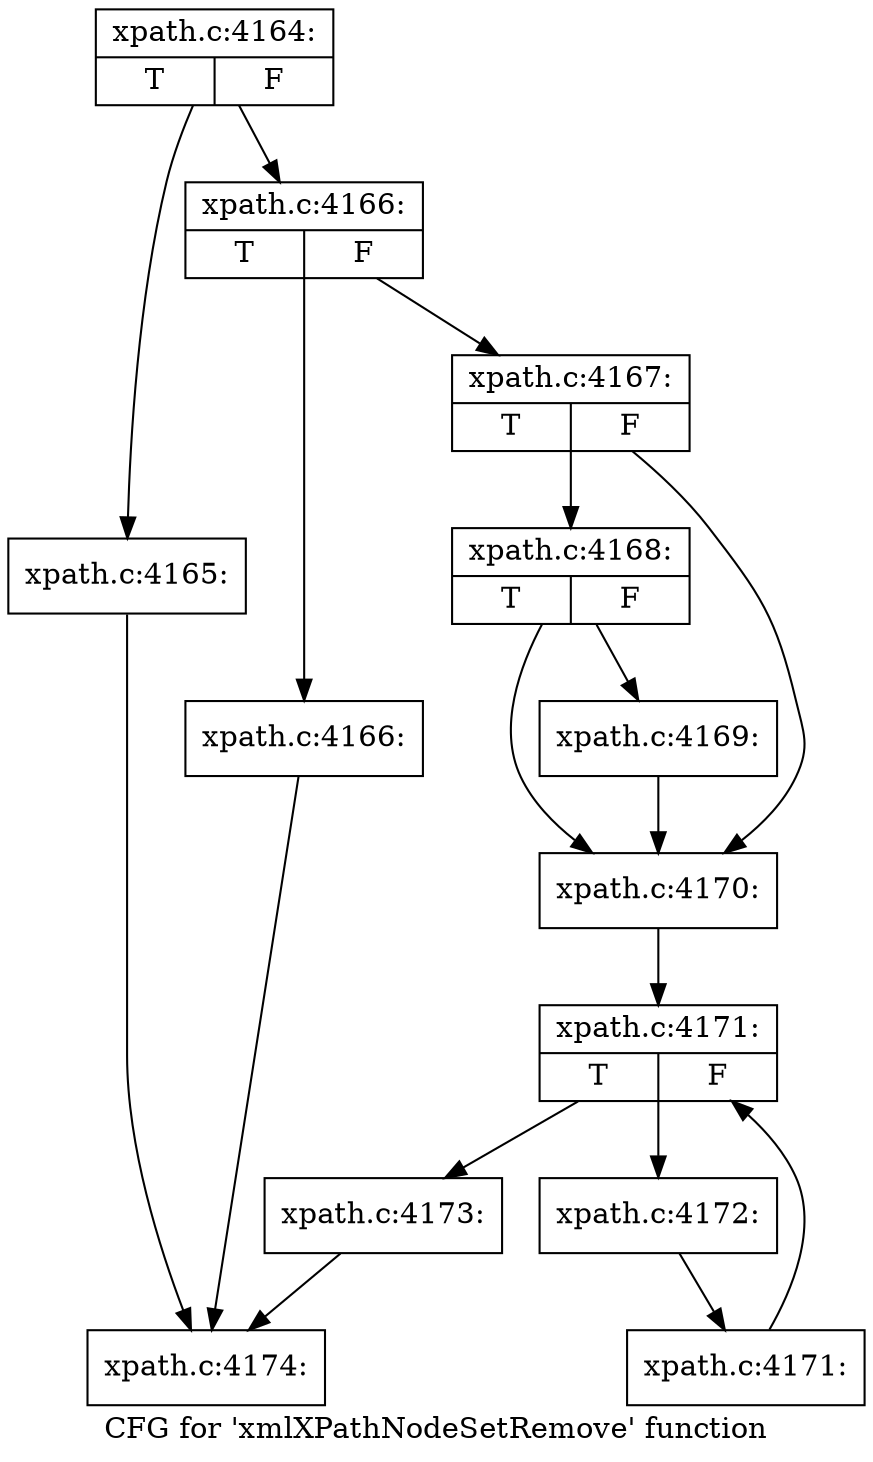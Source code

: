 digraph "CFG for 'xmlXPathNodeSetRemove' function" {
	label="CFG for 'xmlXPathNodeSetRemove' function";

	Node0x4809230 [shape=record,label="{xpath.c:4164:|{<s0>T|<s1>F}}"];
	Node0x4809230 -> Node0x4809060;
	Node0x4809230 -> Node0x48090b0;
	Node0x4809060 [shape=record,label="{xpath.c:4165:}"];
	Node0x4809060 -> Node0x4809560;
	Node0x48090b0 [shape=record,label="{xpath.c:4166:|{<s0>T|<s1>F}}"];
	Node0x48090b0 -> Node0x48041f0;
	Node0x48090b0 -> Node0x4804240;
	Node0x48041f0 [shape=record,label="{xpath.c:4166:}"];
	Node0x48041f0 -> Node0x4809560;
	Node0x4804240 [shape=record,label="{xpath.c:4167:|{<s0>T|<s1>F}}"];
	Node0x4804240 -> Node0x480a5e0;
	Node0x4804240 -> Node0x480a590;
	Node0x480a5e0 [shape=record,label="{xpath.c:4168:|{<s0>T|<s1>F}}"];
	Node0x480a5e0 -> Node0x480a540;
	Node0x480a5e0 -> Node0x480a590;
	Node0x480a540 [shape=record,label="{xpath.c:4169:}"];
	Node0x480a540 -> Node0x480a590;
	Node0x480a590 [shape=record,label="{xpath.c:4170:}"];
	Node0x480a590 -> Node0x480bb10;
	Node0x480bb10 [shape=record,label="{xpath.c:4171:|{<s0>T|<s1>F}}"];
	Node0x480bb10 -> Node0x480bdf0;
	Node0x480bb10 -> Node0x480ba80;
	Node0x480bdf0 [shape=record,label="{xpath.c:4172:}"];
	Node0x480bdf0 -> Node0x480bd60;
	Node0x480bd60 [shape=record,label="{xpath.c:4171:}"];
	Node0x480bd60 -> Node0x480bb10;
	Node0x480ba80 [shape=record,label="{xpath.c:4173:}"];
	Node0x480ba80 -> Node0x4809560;
	Node0x4809560 [shape=record,label="{xpath.c:4174:}"];
}
